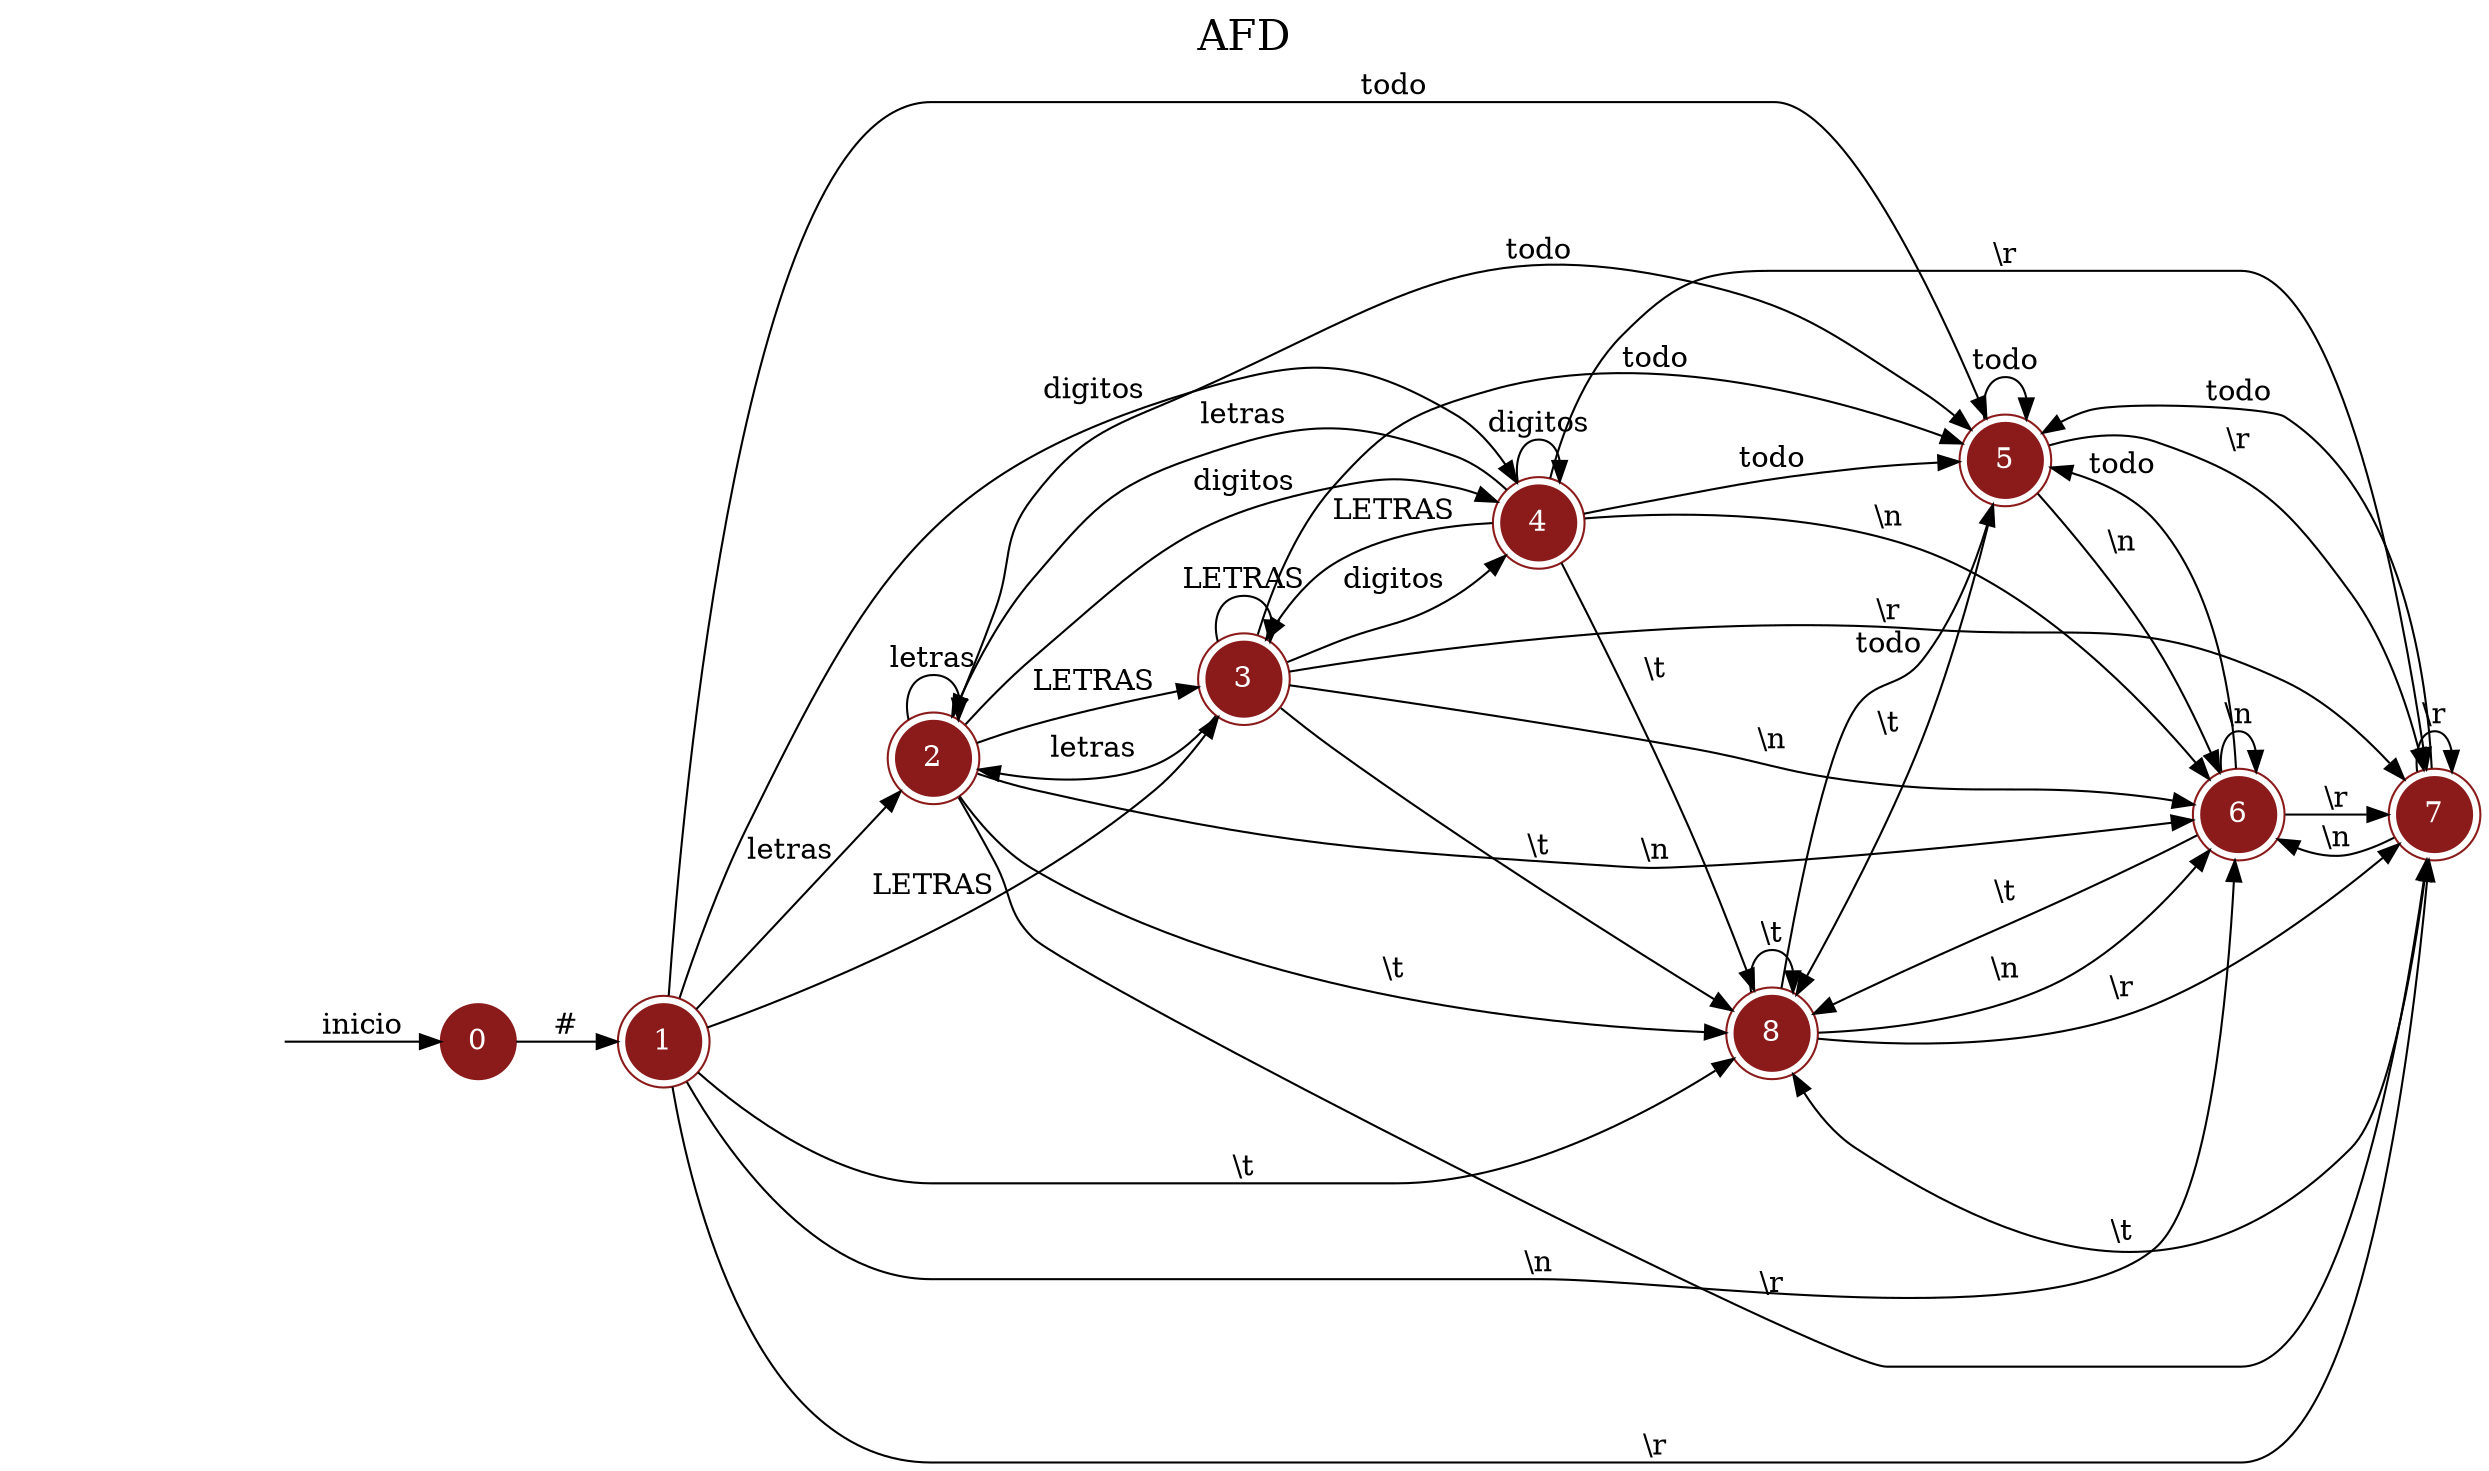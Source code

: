 digraph MetodoDeThompson {
	rankdir=LR;
	graph [label="AFD", labelloc=t, fontsize=20]; 
	node [shape=doublecircle,fontcolor=white, style=filled,color=firebrick4]; 1 2 3 4 5 6 7 8;
	node [shape=circle];
	node [color=firebrick4,fontcolor=white];
	edge [color=black];
	secret_node [style=invis];
	secret_node -> 0 [label="inicio"];
	0 -> 1 [label="#"];
	1 -> 2 [label="letras"];
	1 -> 3 [label="LETRAS"];
	1 -> 4 [label="digitos"];
	1 -> 5 [label="todo"];
	1 -> 6 [label="\\n"];
	1 -> 7 [label="\\r"];
	1 -> 8 [label="\\t"];
	2 -> 2 [label="letras"];
	2 -> 3 [label="LETRAS"];
	2 -> 4 [label="digitos"];
	2 -> 5 [label="todo"];
	2 -> 6 [label="\\n"];
	2 -> 7 [label="\\r"];
	2 -> 8 [label="\\t"];
	3 -> 2 [label="letras"];
	3 -> 3 [label="LETRAS"];
	3 -> 4 [label="digitos"];
	3 -> 5 [label="todo"];
	3 -> 6 [label="\\n"];
	3 -> 7 [label="\\r"];
	3 -> 8 [label="\\t"];
	4 -> 2 [label="letras"];
	4 -> 3 [label="LETRAS"];
	4 -> 4 [label="digitos"];
	4 -> 5 [label="todo"];
	4 -> 6 [label="\\n"];
	4 -> 7 [label="\\r"];
	4 -> 8 [label="\\t"];
	5 -> 5 [label="todo"];
	5 -> 6 [label="\\n"];
	5 -> 7 [label="\\r"];
	5 -> 8 [label="\\t"];
	6 -> 5 [label="todo"];
	6 -> 6 [label="\\n"];
	6 -> 7 [label="\\r"];
	6 -> 8 [label="\\t"];
	7 -> 5 [label="todo"];
	7 -> 6 [label="\\n"];
	7 -> 7 [label="\\r"];
	7 -> 8 [label="\\t"];
	8 -> 5 [label="todo"];
	8 -> 6 [label="\\n"];
	8 -> 7 [label="\\r"];
	8 -> 8 [label="\\t"];
}